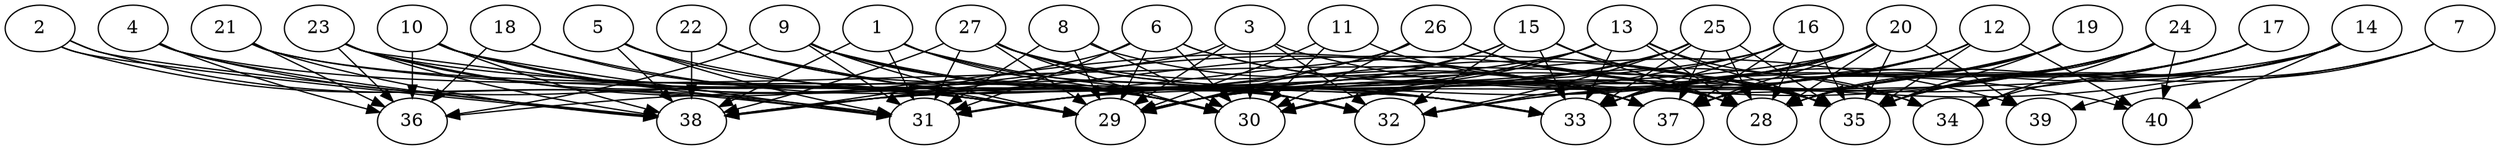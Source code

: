 // DAG automatically generated by daggen at Thu Oct  3 14:06:49 2019
// ./daggen --dot -n 40 --ccr 0.4 --fat 0.9 --regular 0.7 --density 0.7 --mindata 5242880 --maxdata 52428800 
digraph G {
  1 [size="104245760", alpha="0.15", expect_size="41698304"] 
  1 -> 30 [size ="41698304"]
  1 -> 31 [size ="41698304"]
  1 -> 32 [size ="41698304"]
  1 -> 38 [size ="41698304"]
  1 -> 39 [size ="41698304"]
  2 [size="29916160", alpha="0.08", expect_size="11966464"] 
  2 -> 31 [size ="11966464"]
  2 -> 31 [size ="11966464"]
  2 -> 38 [size ="11966464"]
  2 -> 38 [size ="11966464"]
  3 [size="50311680", alpha="0.10", expect_size="20124672"] 
  3 -> 29 [size ="20124672"]
  3 -> 30 [size ="20124672"]
  3 -> 32 [size ="20124672"]
  3 -> 38 [size ="20124672"]
  3 -> 40 [size ="20124672"]
  4 [size="40115200", alpha="0.07", expect_size="16046080"] 
  4 -> 29 [size ="16046080"]
  4 -> 35 [size ="16046080"]
  4 -> 36 [size ="16046080"]
  4 -> 38 [size ="16046080"]
  5 [size="64558080", alpha="0.14", expect_size="25823232"] 
  5 -> 29 [size ="25823232"]
  5 -> 31 [size ="25823232"]
  5 -> 35 [size ="25823232"]
  5 -> 38 [size ="25823232"]
  6 [size="84915200", alpha="0.05", expect_size="33966080"] 
  6 -> 28 [size ="33966080"]
  6 -> 29 [size ="33966080"]
  6 -> 30 [size ="33966080"]
  6 -> 31 [size ="33966080"]
  6 -> 34 [size ="33966080"]
  6 -> 38 [size ="33966080"]
  7 [size="62586880", alpha="0.17", expect_size="25034752"] 
  7 -> 35 [size ="25034752"]
  7 -> 37 [size ="25034752"]
  7 -> 39 [size ="25034752"]
  8 [size="23406080", alpha="0.18", expect_size="9362432"] 
  8 -> 29 [size ="9362432"]
  8 -> 30 [size ="9362432"]
  8 -> 31 [size ="9362432"]
  8 -> 37 [size ="9362432"]
  9 [size="51571200", alpha="0.17", expect_size="20628480"] 
  9 -> 29 [size ="20628480"]
  9 -> 30 [size ="20628480"]
  9 -> 31 [size ="20628480"]
  9 -> 33 [size ="20628480"]
  9 -> 35 [size ="20628480"]
  9 -> 36 [size ="20628480"]
  10 [size="121756160", alpha="0.08", expect_size="48702464"] 
  10 -> 29 [size ="48702464"]
  10 -> 30 [size ="48702464"]
  10 -> 31 [size ="48702464"]
  10 -> 32 [size ="48702464"]
  10 -> 36 [size ="48702464"]
  10 -> 37 [size ="48702464"]
  10 -> 38 [size ="48702464"]
  11 [size="86796800", alpha="0.00", expect_size="34718720"] 
  11 -> 29 [size ="34718720"]
  11 -> 30 [size ="34718720"]
  11 -> 37 [size ="34718720"]
  12 [size="55413760", alpha="0.04", expect_size="22165504"] 
  12 -> 29 [size ="22165504"]
  12 -> 32 [size ="22165504"]
  12 -> 33 [size ="22165504"]
  12 -> 35 [size ="22165504"]
  12 -> 40 [size ="22165504"]
  13 [size="103864320", alpha="0.19", expect_size="41545728"] 
  13 -> 28 [size ="41545728"]
  13 -> 30 [size ="41545728"]
  13 -> 31 [size ="41545728"]
  13 -> 33 [size ="41545728"]
  13 -> 34 [size ="41545728"]
  13 -> 35 [size ="41545728"]
  13 -> 36 [size ="41545728"]
  14 [size="45350400", alpha="0.12", expect_size="18140160"] 
  14 -> 28 [size ="18140160"]
  14 -> 30 [size ="18140160"]
  14 -> 31 [size ="18140160"]
  14 -> 33 [size ="18140160"]
  14 -> 34 [size ="18140160"]
  14 -> 35 [size ="18140160"]
  14 -> 40 [size ="18140160"]
  15 [size="87168000", alpha="0.09", expect_size="34867200"] 
  15 -> 28 [size ="34867200"]
  15 -> 29 [size ="34867200"]
  15 -> 31 [size ="34867200"]
  15 -> 32 [size ="34867200"]
  15 -> 33 [size ="34867200"]
  15 -> 35 [size ="34867200"]
  16 [size="53862400", alpha="0.11", expect_size="21544960"] 
  16 -> 28 [size ="21544960"]
  16 -> 32 [size ="21544960"]
  16 -> 33 [size ="21544960"]
  16 -> 35 [size ="21544960"]
  16 -> 37 [size ="21544960"]
  16 -> 38 [size ="21544960"]
  17 [size="81850880", alpha="0.19", expect_size="32740352"] 
  17 -> 28 [size ="32740352"]
  17 -> 32 [size ="32740352"]
  17 -> 35 [size ="32740352"]
  17 -> 37 [size ="32740352"]
  18 [size="61585920", alpha="0.07", expect_size="24634368"] 
  18 -> 28 [size ="24634368"]
  18 -> 29 [size ="24634368"]
  18 -> 36 [size ="24634368"]
  19 [size="50467840", alpha="0.04", expect_size="20187136"] 
  19 -> 28 [size ="20187136"]
  19 -> 29 [size ="20187136"]
  19 -> 35 [size ="20187136"]
  19 -> 37 [size ="20187136"]
  20 [size="35025920", alpha="0.06", expect_size="14010368"] 
  20 -> 28 [size ="14010368"]
  20 -> 30 [size ="14010368"]
  20 -> 31 [size ="14010368"]
  20 -> 33 [size ="14010368"]
  20 -> 35 [size ="14010368"]
  20 -> 37 [size ="14010368"]
  20 -> 38 [size ="14010368"]
  20 -> 39 [size ="14010368"]
  21 [size="84293120", alpha="0.03", expect_size="33717248"] 
  21 -> 32 [size ="33717248"]
  21 -> 33 [size ="33717248"]
  21 -> 36 [size ="33717248"]
  21 -> 38 [size ="33717248"]
  22 [size="87057920", alpha="0.03", expect_size="34823168"] 
  22 -> 29 [size ="34823168"]
  22 -> 30 [size ="34823168"]
  22 -> 33 [size ="34823168"]
  22 -> 38 [size ="34823168"]
  23 [size="113141760", alpha="0.10", expect_size="45256704"] 
  23 -> 29 [size ="45256704"]
  23 -> 31 [size ="45256704"]
  23 -> 33 [size ="45256704"]
  23 -> 36 [size ="45256704"]
  23 -> 37 [size ="45256704"]
  23 -> 38 [size ="45256704"]
  24 [size="105886720", alpha="0.01", expect_size="42354688"] 
  24 -> 29 [size ="42354688"]
  24 -> 30 [size ="42354688"]
  24 -> 33 [size ="42354688"]
  24 -> 34 [size ="42354688"]
  24 -> 35 [size ="42354688"]
  24 -> 37 [size ="42354688"]
  24 -> 40 [size ="42354688"]
  25 [size="61399040", alpha="0.00", expect_size="24559616"] 
  25 -> 28 [size ="24559616"]
  25 -> 29 [size ="24559616"]
  25 -> 30 [size ="24559616"]
  25 -> 32 [size ="24559616"]
  25 -> 33 [size ="24559616"]
  25 -> 35 [size ="24559616"]
  25 -> 37 [size ="24559616"]
  26 [size="112023040", alpha="0.12", expect_size="44809216"] 
  26 -> 28 [size ="44809216"]
  26 -> 29 [size ="44809216"]
  26 -> 30 [size ="44809216"]
  26 -> 35 [size ="44809216"]
  26 -> 38 [size ="44809216"]
  27 [size="59287040", alpha="0.13", expect_size="23714816"] 
  27 -> 29 [size ="23714816"]
  27 -> 30 [size ="23714816"]
  27 -> 31 [size ="23714816"]
  27 -> 32 [size ="23714816"]
  27 -> 33 [size ="23714816"]
  27 -> 37 [size ="23714816"]
  27 -> 38 [size ="23714816"]
  28 [size="53337600", alpha="0.15", expect_size="21335040"] 
  29 [size="96271360", alpha="0.03", expect_size="38508544"] 
  30 [size="121840640", alpha="0.10", expect_size="48736256"] 
  31 [size="39915520", alpha="0.09", expect_size="15966208"] 
  32 [size="59607040", alpha="0.16", expect_size="23842816"] 
  33 [size="79759360", alpha="0.18", expect_size="31903744"] 
  34 [size="19612160", alpha="0.06", expect_size="7844864"] 
  35 [size="24140800", alpha="0.06", expect_size="9656320"] 
  36 [size="26833920", alpha="0.12", expect_size="10733568"] 
  37 [size="99496960", alpha="0.11", expect_size="39798784"] 
  38 [size="55682560", alpha="0.18", expect_size="22273024"] 
  39 [size="23656960", alpha="0.11", expect_size="9462784"] 
  40 [size="41884160", alpha="0.08", expect_size="16753664"] 
}
